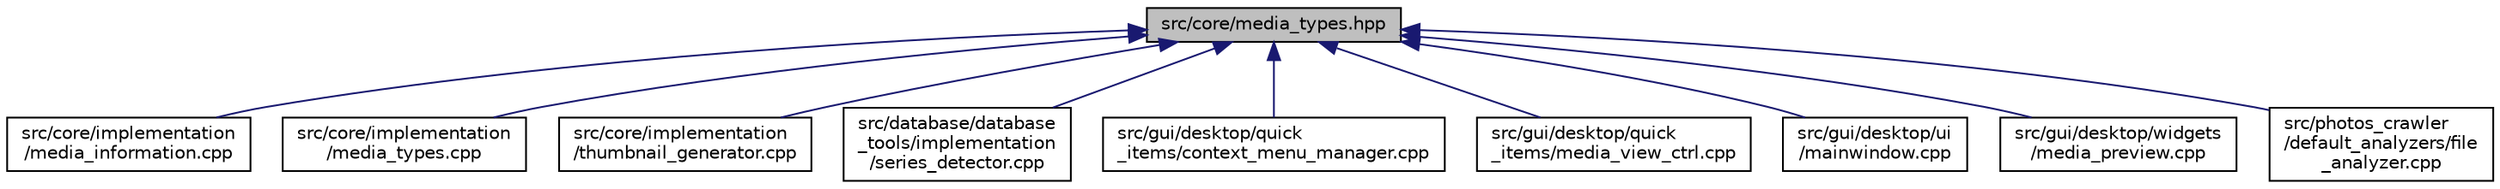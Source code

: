 digraph "src/core/media_types.hpp"
{
 // LATEX_PDF_SIZE
  edge [fontname="Helvetica",fontsize="10",labelfontname="Helvetica",labelfontsize="10"];
  node [fontname="Helvetica",fontsize="10",shape=record];
  Node1 [label="src/core/media_types.hpp",height=0.2,width=0.4,color="black", fillcolor="grey75", style="filled", fontcolor="black",tooltip=" "];
  Node1 -> Node2 [dir="back",color="midnightblue",fontsize="10",style="solid",fontname="Helvetica"];
  Node2 [label="src/core/implementation\l/media_information.cpp",height=0.2,width=0.4,color="black", fillcolor="white", style="filled",URL="$media__information_8cpp.html",tooltip=" "];
  Node1 -> Node3 [dir="back",color="midnightblue",fontsize="10",style="solid",fontname="Helvetica"];
  Node3 [label="src/core/implementation\l/media_types.cpp",height=0.2,width=0.4,color="black", fillcolor="white", style="filled",URL="$media__types_8cpp.html",tooltip=" "];
  Node1 -> Node4 [dir="back",color="midnightblue",fontsize="10",style="solid",fontname="Helvetica"];
  Node4 [label="src/core/implementation\l/thumbnail_generator.cpp",height=0.2,width=0.4,color="black", fillcolor="white", style="filled",URL="$thumbnail__generator_8cpp.html",tooltip=" "];
  Node1 -> Node5 [dir="back",color="midnightblue",fontsize="10",style="solid",fontname="Helvetica"];
  Node5 [label="src/database/database\l_tools/implementation\l/series_detector.cpp",height=0.2,width=0.4,color="black", fillcolor="white", style="filled",URL="$series__detector_8cpp.html",tooltip=" "];
  Node1 -> Node6 [dir="back",color="midnightblue",fontsize="10",style="solid",fontname="Helvetica"];
  Node6 [label="src/gui/desktop/quick\l_items/context_menu_manager.cpp",height=0.2,width=0.4,color="black", fillcolor="white", style="filled",URL="$context__menu__manager_8cpp.html",tooltip=" "];
  Node1 -> Node7 [dir="back",color="midnightblue",fontsize="10",style="solid",fontname="Helvetica"];
  Node7 [label="src/gui/desktop/quick\l_items/media_view_ctrl.cpp",height=0.2,width=0.4,color="black", fillcolor="white", style="filled",URL="$media__view__ctrl_8cpp.html",tooltip=" "];
  Node1 -> Node8 [dir="back",color="midnightblue",fontsize="10",style="solid",fontname="Helvetica"];
  Node8 [label="src/gui/desktop/ui\l/mainwindow.cpp",height=0.2,width=0.4,color="black", fillcolor="white", style="filled",URL="$mainwindow_8cpp.html",tooltip=" "];
  Node1 -> Node9 [dir="back",color="midnightblue",fontsize="10",style="solid",fontname="Helvetica"];
  Node9 [label="src/gui/desktop/widgets\l/media_preview.cpp",height=0.2,width=0.4,color="black", fillcolor="white", style="filled",URL="$media__preview_8cpp.html",tooltip=" "];
  Node1 -> Node10 [dir="back",color="midnightblue",fontsize="10",style="solid",fontname="Helvetica"];
  Node10 [label="src/photos_crawler\l/default_analyzers/file\l_analyzer.cpp",height=0.2,width=0.4,color="black", fillcolor="white", style="filled",URL="$file__analyzer_8cpp.html",tooltip=" "];
}
